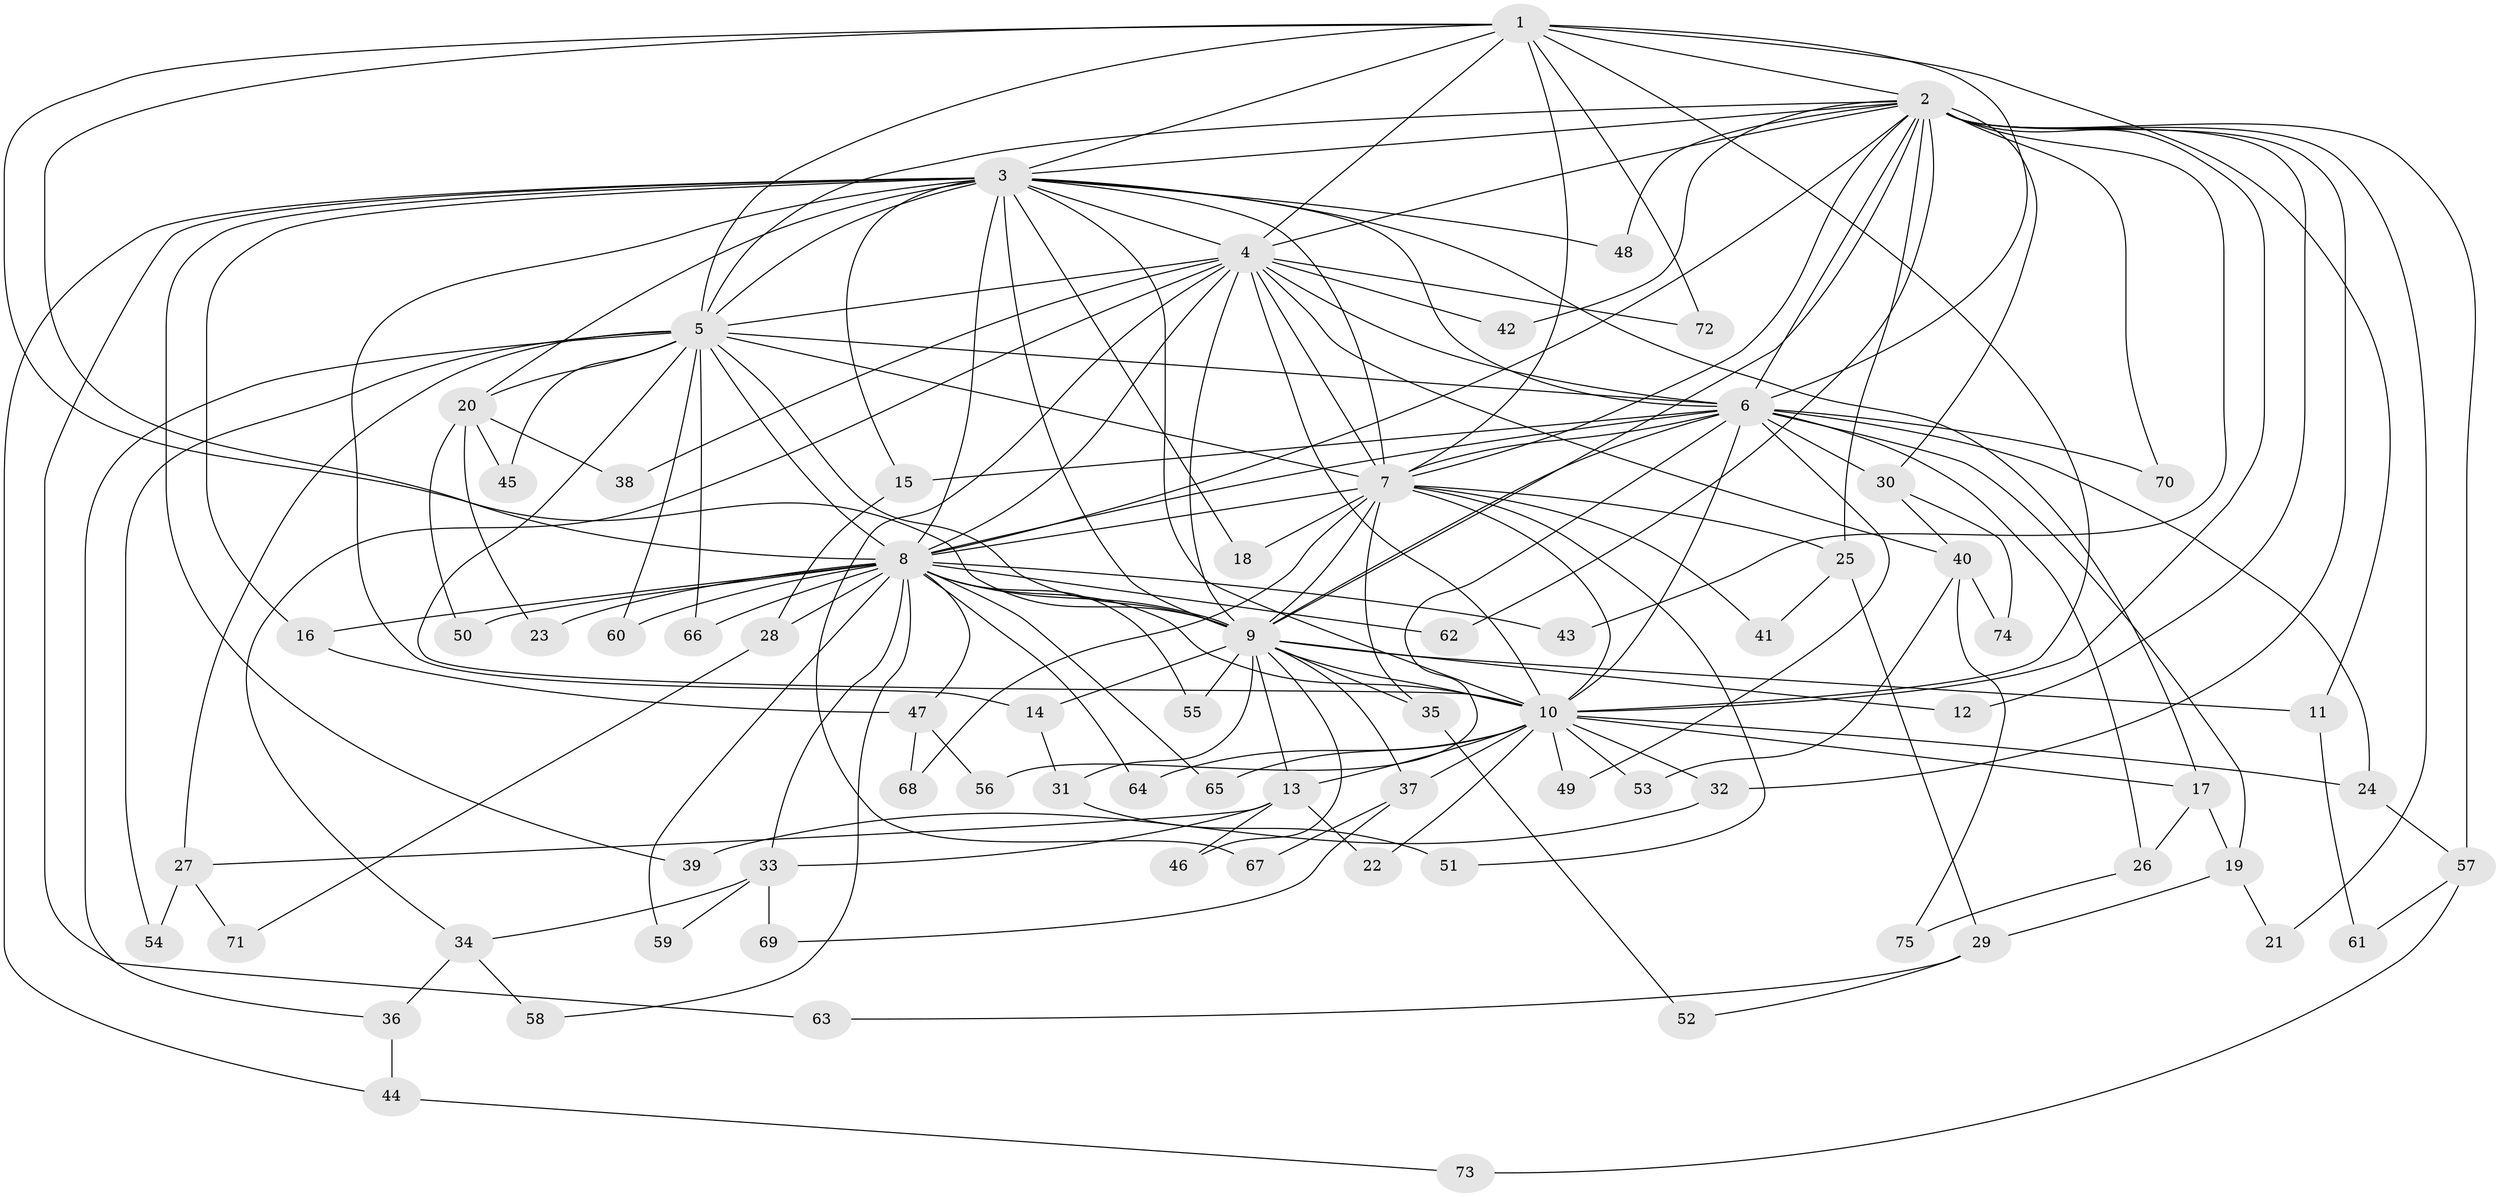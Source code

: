 // Generated by graph-tools (version 1.1) at 2025/01/03/09/25 03:01:26]
// undirected, 75 vertices, 175 edges
graph export_dot {
graph [start="1"]
  node [color=gray90,style=filled];
  1;
  2;
  3;
  4;
  5;
  6;
  7;
  8;
  9;
  10;
  11;
  12;
  13;
  14;
  15;
  16;
  17;
  18;
  19;
  20;
  21;
  22;
  23;
  24;
  25;
  26;
  27;
  28;
  29;
  30;
  31;
  32;
  33;
  34;
  35;
  36;
  37;
  38;
  39;
  40;
  41;
  42;
  43;
  44;
  45;
  46;
  47;
  48;
  49;
  50;
  51;
  52;
  53;
  54;
  55;
  56;
  57;
  58;
  59;
  60;
  61;
  62;
  63;
  64;
  65;
  66;
  67;
  68;
  69;
  70;
  71;
  72;
  73;
  74;
  75;
  1 -- 2;
  1 -- 3;
  1 -- 4;
  1 -- 5;
  1 -- 6;
  1 -- 7;
  1 -- 8;
  1 -- 9;
  1 -- 10;
  1 -- 11;
  1 -- 72;
  2 -- 3;
  2 -- 4;
  2 -- 5;
  2 -- 6;
  2 -- 7;
  2 -- 8;
  2 -- 9;
  2 -- 10;
  2 -- 12;
  2 -- 21;
  2 -- 25;
  2 -- 30;
  2 -- 32;
  2 -- 42;
  2 -- 43;
  2 -- 48;
  2 -- 57;
  2 -- 62;
  2 -- 70;
  3 -- 4;
  3 -- 5;
  3 -- 6;
  3 -- 7;
  3 -- 8;
  3 -- 9;
  3 -- 10;
  3 -- 14;
  3 -- 15;
  3 -- 16;
  3 -- 17;
  3 -- 18;
  3 -- 20;
  3 -- 39;
  3 -- 44;
  3 -- 48;
  3 -- 63;
  4 -- 5;
  4 -- 6;
  4 -- 7;
  4 -- 8;
  4 -- 9;
  4 -- 10;
  4 -- 34;
  4 -- 38;
  4 -- 40;
  4 -- 42;
  4 -- 67;
  4 -- 72;
  5 -- 6;
  5 -- 7;
  5 -- 8;
  5 -- 9;
  5 -- 10;
  5 -- 20;
  5 -- 27;
  5 -- 36;
  5 -- 45;
  5 -- 54;
  5 -- 60;
  5 -- 66;
  6 -- 7;
  6 -- 8;
  6 -- 9;
  6 -- 10;
  6 -- 15;
  6 -- 19;
  6 -- 24;
  6 -- 26;
  6 -- 30;
  6 -- 49;
  6 -- 56;
  6 -- 70;
  7 -- 8;
  7 -- 9;
  7 -- 10;
  7 -- 18;
  7 -- 25;
  7 -- 35;
  7 -- 41;
  7 -- 51;
  7 -- 68;
  8 -- 9;
  8 -- 10;
  8 -- 16;
  8 -- 23;
  8 -- 28;
  8 -- 33;
  8 -- 43;
  8 -- 47;
  8 -- 50;
  8 -- 55;
  8 -- 58;
  8 -- 59;
  8 -- 60;
  8 -- 62;
  8 -- 64;
  8 -- 65;
  8 -- 66;
  9 -- 10;
  9 -- 11;
  9 -- 12;
  9 -- 13;
  9 -- 14;
  9 -- 31;
  9 -- 35;
  9 -- 37;
  9 -- 46;
  9 -- 55;
  10 -- 13;
  10 -- 17;
  10 -- 22;
  10 -- 24;
  10 -- 32;
  10 -- 37;
  10 -- 49;
  10 -- 53;
  10 -- 64;
  10 -- 65;
  11 -- 61;
  13 -- 22;
  13 -- 27;
  13 -- 33;
  13 -- 46;
  14 -- 31;
  15 -- 28;
  16 -- 47;
  17 -- 19;
  17 -- 26;
  19 -- 21;
  19 -- 29;
  20 -- 23;
  20 -- 38;
  20 -- 45;
  20 -- 50;
  24 -- 57;
  25 -- 29;
  25 -- 41;
  26 -- 75;
  27 -- 54;
  27 -- 71;
  28 -- 71;
  29 -- 52;
  29 -- 63;
  30 -- 40;
  30 -- 74;
  31 -- 51;
  32 -- 39;
  33 -- 34;
  33 -- 59;
  33 -- 69;
  34 -- 36;
  34 -- 58;
  35 -- 52;
  36 -- 44;
  37 -- 67;
  37 -- 69;
  40 -- 53;
  40 -- 74;
  40 -- 75;
  44 -- 73;
  47 -- 56;
  47 -- 68;
  57 -- 61;
  57 -- 73;
}
